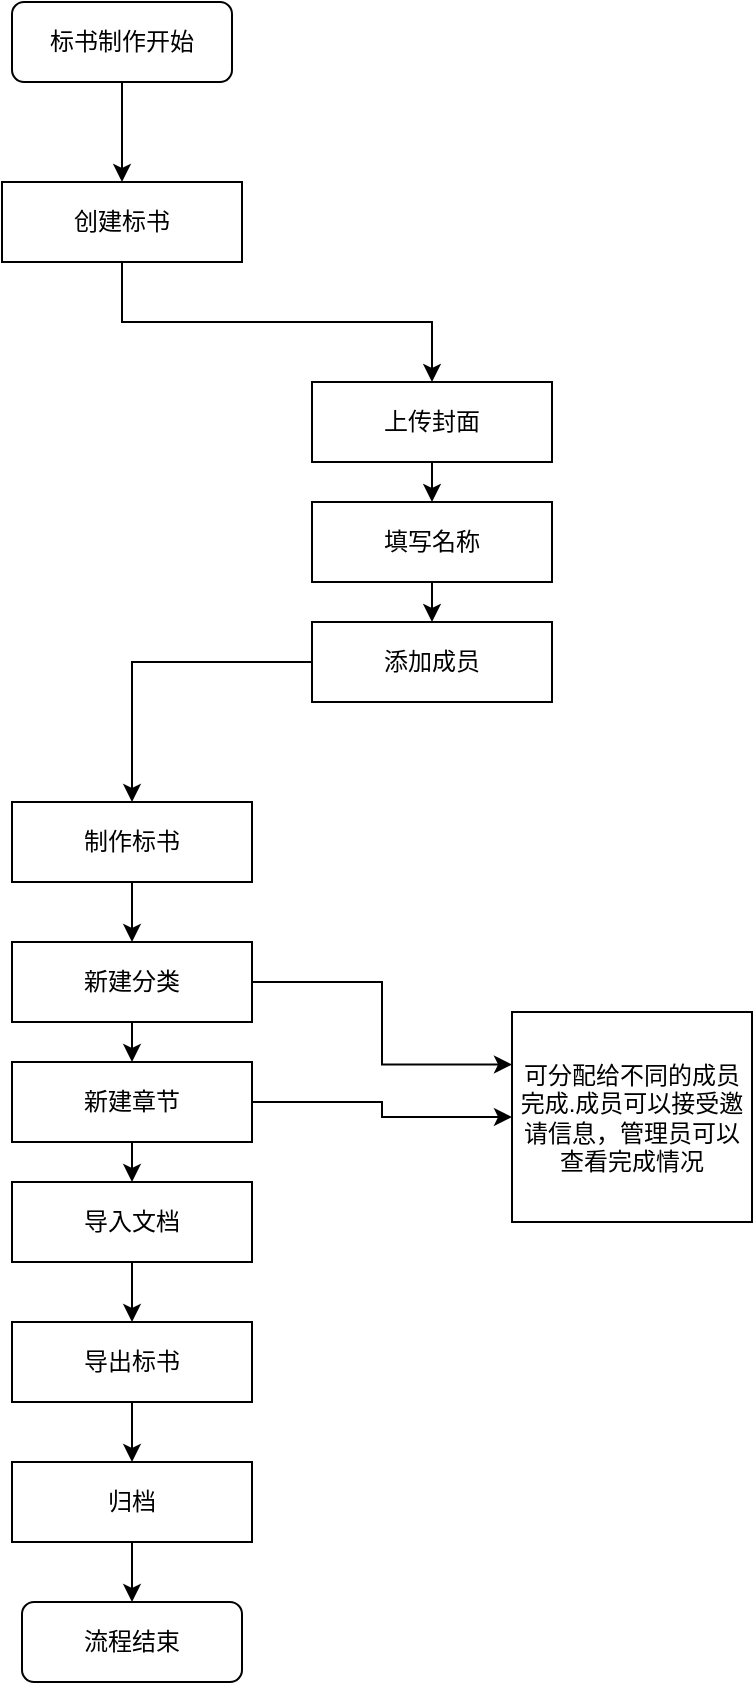 <mxfile version="13.10.2" type="github">
  <diagram id="C5RBs43oDa-KdzZeNtuy" name="Page-1">
    <mxGraphModel dx="1344" dy="802" grid="1" gridSize="10" guides="1" tooltips="1" connect="1" arrows="1" fold="1" page="1" pageScale="1" pageWidth="827" pageHeight="1169" math="0" shadow="0">
      <root>
        <mxCell id="WIyWlLk6GJQsqaUBKTNV-0" />
        <mxCell id="WIyWlLk6GJQsqaUBKTNV-1" parent="WIyWlLk6GJQsqaUBKTNV-0" />
        <mxCell id="udjuC2YTkA62S7VDw6p0-2" style="edgeStyle=orthogonalEdgeStyle;rounded=0;orthogonalLoop=1;jettySize=auto;html=1;exitX=0.5;exitY=1;exitDx=0;exitDy=0;entryX=0.5;entryY=0;entryDx=0;entryDy=0;" edge="1" parent="WIyWlLk6GJQsqaUBKTNV-1" source="HixWaHeXRbRs7fAAvBFo-0" target="udjuC2YTkA62S7VDw6p0-0">
          <mxGeometry relative="1" as="geometry" />
        </mxCell>
        <mxCell id="HixWaHeXRbRs7fAAvBFo-0" value="标书制作开始" style="rounded=1;whiteSpace=wrap;html=1;" parent="WIyWlLk6GJQsqaUBKTNV-1" vertex="1">
          <mxGeometry x="90" y="40" width="110" height="40" as="geometry" />
        </mxCell>
        <mxCell id="udjuC2YTkA62S7VDw6p0-5" style="edgeStyle=orthogonalEdgeStyle;rounded=0;orthogonalLoop=1;jettySize=auto;html=1;exitX=0.5;exitY=1;exitDx=0;exitDy=0;entryX=0.5;entryY=0;entryDx=0;entryDy=0;" edge="1" parent="WIyWlLk6GJQsqaUBKTNV-1" source="udjuC2YTkA62S7VDw6p0-0" target="udjuC2YTkA62S7VDw6p0-23">
          <mxGeometry relative="1" as="geometry">
            <mxPoint x="145" y="220" as="targetPoint" />
          </mxGeometry>
        </mxCell>
        <mxCell id="udjuC2YTkA62S7VDw6p0-0" value="创建标书" style="rounded=0;whiteSpace=wrap;html=1;" vertex="1" parent="WIyWlLk6GJQsqaUBKTNV-1">
          <mxGeometry x="85" y="130" width="120" height="40" as="geometry" />
        </mxCell>
        <mxCell id="udjuC2YTkA62S7VDw6p0-12" style="edgeStyle=orthogonalEdgeStyle;rounded=0;orthogonalLoop=1;jettySize=auto;html=1;exitX=0.5;exitY=1;exitDx=0;exitDy=0;" edge="1" parent="WIyWlLk6GJQsqaUBKTNV-1" source="udjuC2YTkA62S7VDw6p0-7" target="udjuC2YTkA62S7VDw6p0-8">
          <mxGeometry relative="1" as="geometry" />
        </mxCell>
        <mxCell id="udjuC2YTkA62S7VDw6p0-7" value="制作标书&lt;br&gt;" style="rounded=0;whiteSpace=wrap;html=1;" vertex="1" parent="WIyWlLk6GJQsqaUBKTNV-1">
          <mxGeometry x="90" y="440" width="120" height="40" as="geometry" />
        </mxCell>
        <mxCell id="udjuC2YTkA62S7VDw6p0-13" style="edgeStyle=orthogonalEdgeStyle;rounded=0;orthogonalLoop=1;jettySize=auto;html=1;exitX=0.5;exitY=1;exitDx=0;exitDy=0;entryX=0.5;entryY=0;entryDx=0;entryDy=0;" edge="1" parent="WIyWlLk6GJQsqaUBKTNV-1" source="udjuC2YTkA62S7VDw6p0-8" target="udjuC2YTkA62S7VDw6p0-9">
          <mxGeometry relative="1" as="geometry" />
        </mxCell>
        <mxCell id="udjuC2YTkA62S7VDw6p0-31" style="edgeStyle=orthogonalEdgeStyle;rounded=0;orthogonalLoop=1;jettySize=auto;html=1;entryX=0;entryY=0.25;entryDx=0;entryDy=0;" edge="1" parent="WIyWlLk6GJQsqaUBKTNV-1" source="udjuC2YTkA62S7VDw6p0-8" target="udjuC2YTkA62S7VDw6p0-30">
          <mxGeometry relative="1" as="geometry" />
        </mxCell>
        <mxCell id="udjuC2YTkA62S7VDw6p0-8" value="新建分类" style="rounded=0;whiteSpace=wrap;html=1;" vertex="1" parent="WIyWlLk6GJQsqaUBKTNV-1">
          <mxGeometry x="90" y="510" width="120" height="40" as="geometry" />
        </mxCell>
        <mxCell id="udjuC2YTkA62S7VDw6p0-14" style="edgeStyle=orthogonalEdgeStyle;rounded=0;orthogonalLoop=1;jettySize=auto;html=1;exitX=0.5;exitY=1;exitDx=0;exitDy=0;entryX=0.5;entryY=0;entryDx=0;entryDy=0;" edge="1" parent="WIyWlLk6GJQsqaUBKTNV-1" source="udjuC2YTkA62S7VDw6p0-9" target="udjuC2YTkA62S7VDw6p0-10">
          <mxGeometry relative="1" as="geometry" />
        </mxCell>
        <mxCell id="udjuC2YTkA62S7VDw6p0-32" style="edgeStyle=orthogonalEdgeStyle;rounded=0;orthogonalLoop=1;jettySize=auto;html=1;exitX=1;exitY=0.5;exitDx=0;exitDy=0;" edge="1" parent="WIyWlLk6GJQsqaUBKTNV-1" source="udjuC2YTkA62S7VDw6p0-9" target="udjuC2YTkA62S7VDw6p0-30">
          <mxGeometry relative="1" as="geometry" />
        </mxCell>
        <mxCell id="udjuC2YTkA62S7VDw6p0-9" value="新建章节" style="rounded=0;whiteSpace=wrap;html=1;" vertex="1" parent="WIyWlLk6GJQsqaUBKTNV-1">
          <mxGeometry x="90" y="570" width="120" height="40" as="geometry" />
        </mxCell>
        <mxCell id="udjuC2YTkA62S7VDw6p0-16" style="edgeStyle=orthogonalEdgeStyle;rounded=0;orthogonalLoop=1;jettySize=auto;html=1;exitX=0.5;exitY=1;exitDx=0;exitDy=0;entryX=0.5;entryY=0;entryDx=0;entryDy=0;" edge="1" parent="WIyWlLk6GJQsqaUBKTNV-1" source="udjuC2YTkA62S7VDw6p0-10" target="udjuC2YTkA62S7VDw6p0-15">
          <mxGeometry relative="1" as="geometry" />
        </mxCell>
        <mxCell id="udjuC2YTkA62S7VDw6p0-10" value="导入文档" style="rounded=0;whiteSpace=wrap;html=1;" vertex="1" parent="WIyWlLk6GJQsqaUBKTNV-1">
          <mxGeometry x="90" y="630" width="120" height="40" as="geometry" />
        </mxCell>
        <mxCell id="udjuC2YTkA62S7VDw6p0-18" style="edgeStyle=orthogonalEdgeStyle;rounded=0;orthogonalLoop=1;jettySize=auto;html=1;exitX=0.5;exitY=1;exitDx=0;exitDy=0;entryX=0.5;entryY=0;entryDx=0;entryDy=0;" edge="1" parent="WIyWlLk6GJQsqaUBKTNV-1" source="udjuC2YTkA62S7VDw6p0-15" target="udjuC2YTkA62S7VDw6p0-17">
          <mxGeometry relative="1" as="geometry" />
        </mxCell>
        <mxCell id="udjuC2YTkA62S7VDw6p0-15" value="导出标书" style="rounded=0;whiteSpace=wrap;html=1;" vertex="1" parent="WIyWlLk6GJQsqaUBKTNV-1">
          <mxGeometry x="90" y="700" width="120" height="40" as="geometry" />
        </mxCell>
        <mxCell id="udjuC2YTkA62S7VDw6p0-21" style="edgeStyle=orthogonalEdgeStyle;rounded=0;orthogonalLoop=1;jettySize=auto;html=1;exitX=0.5;exitY=1;exitDx=0;exitDy=0;" edge="1" parent="WIyWlLk6GJQsqaUBKTNV-1" source="udjuC2YTkA62S7VDw6p0-17" target="udjuC2YTkA62S7VDw6p0-20">
          <mxGeometry relative="1" as="geometry" />
        </mxCell>
        <mxCell id="udjuC2YTkA62S7VDw6p0-17" value="归档" style="rounded=0;whiteSpace=wrap;html=1;" vertex="1" parent="WIyWlLk6GJQsqaUBKTNV-1">
          <mxGeometry x="90" y="770" width="120" height="40" as="geometry" />
        </mxCell>
        <mxCell id="udjuC2YTkA62S7VDw6p0-20" value="流程结束" style="rounded=1;whiteSpace=wrap;html=1;" vertex="1" parent="WIyWlLk6GJQsqaUBKTNV-1">
          <mxGeometry x="95" y="840" width="110" height="40" as="geometry" />
        </mxCell>
        <mxCell id="udjuC2YTkA62S7VDw6p0-26" style="edgeStyle=orthogonalEdgeStyle;rounded=0;orthogonalLoop=1;jettySize=auto;html=1;exitX=0.5;exitY=1;exitDx=0;exitDy=0;entryX=0.5;entryY=0;entryDx=0;entryDy=0;" edge="1" parent="WIyWlLk6GJQsqaUBKTNV-1" source="udjuC2YTkA62S7VDw6p0-23" target="udjuC2YTkA62S7VDw6p0-24">
          <mxGeometry relative="1" as="geometry" />
        </mxCell>
        <mxCell id="udjuC2YTkA62S7VDw6p0-23" value="上传封面" style="rounded=0;whiteSpace=wrap;html=1;" vertex="1" parent="WIyWlLk6GJQsqaUBKTNV-1">
          <mxGeometry x="240" y="230" width="120" height="40" as="geometry" />
        </mxCell>
        <mxCell id="udjuC2YTkA62S7VDw6p0-27" style="edgeStyle=orthogonalEdgeStyle;rounded=0;orthogonalLoop=1;jettySize=auto;html=1;exitX=0.5;exitY=1;exitDx=0;exitDy=0;entryX=0.5;entryY=0;entryDx=0;entryDy=0;" edge="1" parent="WIyWlLk6GJQsqaUBKTNV-1" source="udjuC2YTkA62S7VDw6p0-24" target="udjuC2YTkA62S7VDw6p0-25">
          <mxGeometry relative="1" as="geometry" />
        </mxCell>
        <mxCell id="udjuC2YTkA62S7VDw6p0-24" value="填写名称" style="rounded=0;whiteSpace=wrap;html=1;" vertex="1" parent="WIyWlLk6GJQsqaUBKTNV-1">
          <mxGeometry x="240" y="290" width="120" height="40" as="geometry" />
        </mxCell>
        <mxCell id="udjuC2YTkA62S7VDw6p0-28" style="edgeStyle=orthogonalEdgeStyle;rounded=0;orthogonalLoop=1;jettySize=auto;html=1;entryX=0.5;entryY=0;entryDx=0;entryDy=0;" edge="1" parent="WIyWlLk6GJQsqaUBKTNV-1" source="udjuC2YTkA62S7VDw6p0-25" target="udjuC2YTkA62S7VDw6p0-7">
          <mxGeometry relative="1" as="geometry" />
        </mxCell>
        <mxCell id="udjuC2YTkA62S7VDw6p0-25" value="&lt;span&gt;添加成员&lt;/span&gt;" style="rounded=0;whiteSpace=wrap;html=1;" vertex="1" parent="WIyWlLk6GJQsqaUBKTNV-1">
          <mxGeometry x="240" y="350" width="120" height="40" as="geometry" />
        </mxCell>
        <mxCell id="udjuC2YTkA62S7VDw6p0-30" value="&lt;span&gt;可分配给不同的成员完成.成员可以接受邀请信息，管理员可以查看完成情况&lt;/span&gt;" style="rounded=0;whiteSpace=wrap;html=1;" vertex="1" parent="WIyWlLk6GJQsqaUBKTNV-1">
          <mxGeometry x="340" y="545" width="120" height="105" as="geometry" />
        </mxCell>
      </root>
    </mxGraphModel>
  </diagram>
</mxfile>

